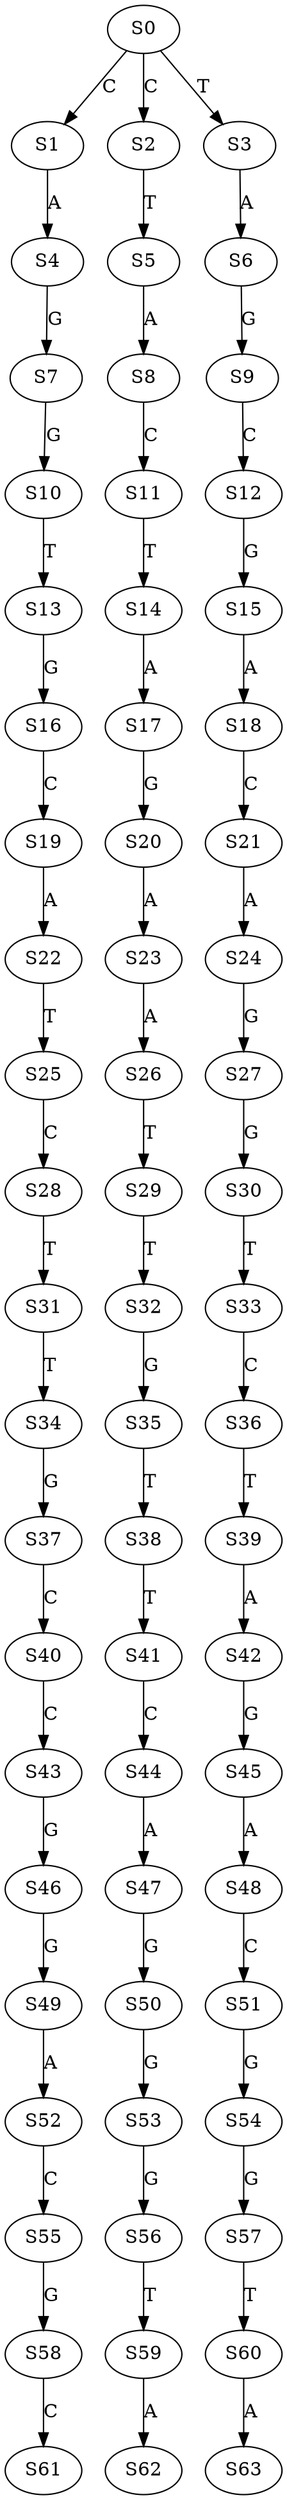 strict digraph  {
	S0 -> S1 [ label = C ];
	S0 -> S2 [ label = C ];
	S0 -> S3 [ label = T ];
	S1 -> S4 [ label = A ];
	S2 -> S5 [ label = T ];
	S3 -> S6 [ label = A ];
	S4 -> S7 [ label = G ];
	S5 -> S8 [ label = A ];
	S6 -> S9 [ label = G ];
	S7 -> S10 [ label = G ];
	S8 -> S11 [ label = C ];
	S9 -> S12 [ label = C ];
	S10 -> S13 [ label = T ];
	S11 -> S14 [ label = T ];
	S12 -> S15 [ label = G ];
	S13 -> S16 [ label = G ];
	S14 -> S17 [ label = A ];
	S15 -> S18 [ label = A ];
	S16 -> S19 [ label = C ];
	S17 -> S20 [ label = G ];
	S18 -> S21 [ label = C ];
	S19 -> S22 [ label = A ];
	S20 -> S23 [ label = A ];
	S21 -> S24 [ label = A ];
	S22 -> S25 [ label = T ];
	S23 -> S26 [ label = A ];
	S24 -> S27 [ label = G ];
	S25 -> S28 [ label = C ];
	S26 -> S29 [ label = T ];
	S27 -> S30 [ label = G ];
	S28 -> S31 [ label = T ];
	S29 -> S32 [ label = T ];
	S30 -> S33 [ label = T ];
	S31 -> S34 [ label = T ];
	S32 -> S35 [ label = G ];
	S33 -> S36 [ label = C ];
	S34 -> S37 [ label = G ];
	S35 -> S38 [ label = T ];
	S36 -> S39 [ label = T ];
	S37 -> S40 [ label = C ];
	S38 -> S41 [ label = T ];
	S39 -> S42 [ label = A ];
	S40 -> S43 [ label = C ];
	S41 -> S44 [ label = C ];
	S42 -> S45 [ label = G ];
	S43 -> S46 [ label = G ];
	S44 -> S47 [ label = A ];
	S45 -> S48 [ label = A ];
	S46 -> S49 [ label = G ];
	S47 -> S50 [ label = G ];
	S48 -> S51 [ label = C ];
	S49 -> S52 [ label = A ];
	S50 -> S53 [ label = G ];
	S51 -> S54 [ label = G ];
	S52 -> S55 [ label = C ];
	S53 -> S56 [ label = G ];
	S54 -> S57 [ label = G ];
	S55 -> S58 [ label = G ];
	S56 -> S59 [ label = T ];
	S57 -> S60 [ label = T ];
	S58 -> S61 [ label = C ];
	S59 -> S62 [ label = A ];
	S60 -> S63 [ label = A ];
}
